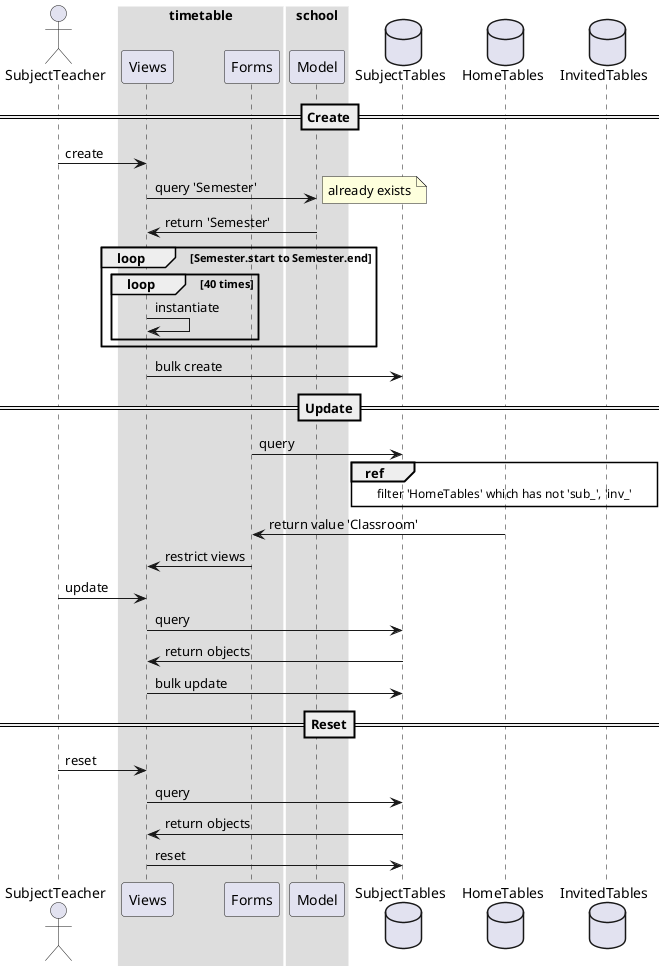 @startuml
'style'
skinparam SequenceBoxBorderColor #ffffff

'struct'
actor SubjectTeacher

box timetable
    participant Views
    participant Forms
end box

box school 
    participant Model
end box

database SubjectTables
database HomeTables
database InvitedTables

'graph'
==Create==
SubjectTeacher -> Views : create
Views -> Model : query 'Semester'
note right: already exists
Model -> Views : return 'Semester'
    loop Semester.start to Semester.end
        loop 40 times
            Views -> Views : instantiate
        end
    end
Views -> SubjectTables : bulk create
==Update==
Forms -> SubjectTables : query
ref over SubjectTables, HomeTables, InvitedTables
    filter 'HomeTables' which has not 'sub_', 'inv_'
end ref
HomeTables -> Forms : return value 'Classroom'
Forms -> Views : restrict views
SubjectTeacher -> Views : update
Views -> SubjectTables : query
SubjectTables -> Views : return objects
Views -> SubjectTables : bulk update
==Reset== 
SubjectTeacher -> Views : reset
Views -> SubjectTables : query
SubjectTables -> Views : return objects
Views -> SubjectTables : reset
@enduml
